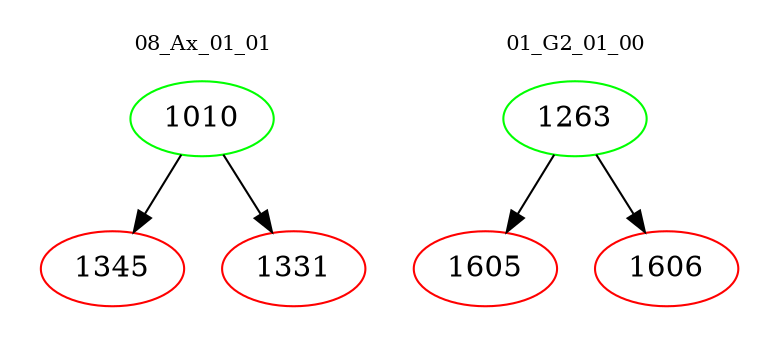 digraph{
subgraph cluster_0 {
color = white
label = "08_Ax_01_01";
fontsize=10;
T0_1010 [label="1010", color="green"]
T0_1010 -> T0_1345 [color="black"]
T0_1345 [label="1345", color="red"]
T0_1010 -> T0_1331 [color="black"]
T0_1331 [label="1331", color="red"]
}
subgraph cluster_1 {
color = white
label = "01_G2_01_00";
fontsize=10;
T1_1263 [label="1263", color="green"]
T1_1263 -> T1_1605 [color="black"]
T1_1605 [label="1605", color="red"]
T1_1263 -> T1_1606 [color="black"]
T1_1606 [label="1606", color="red"]
}
}
